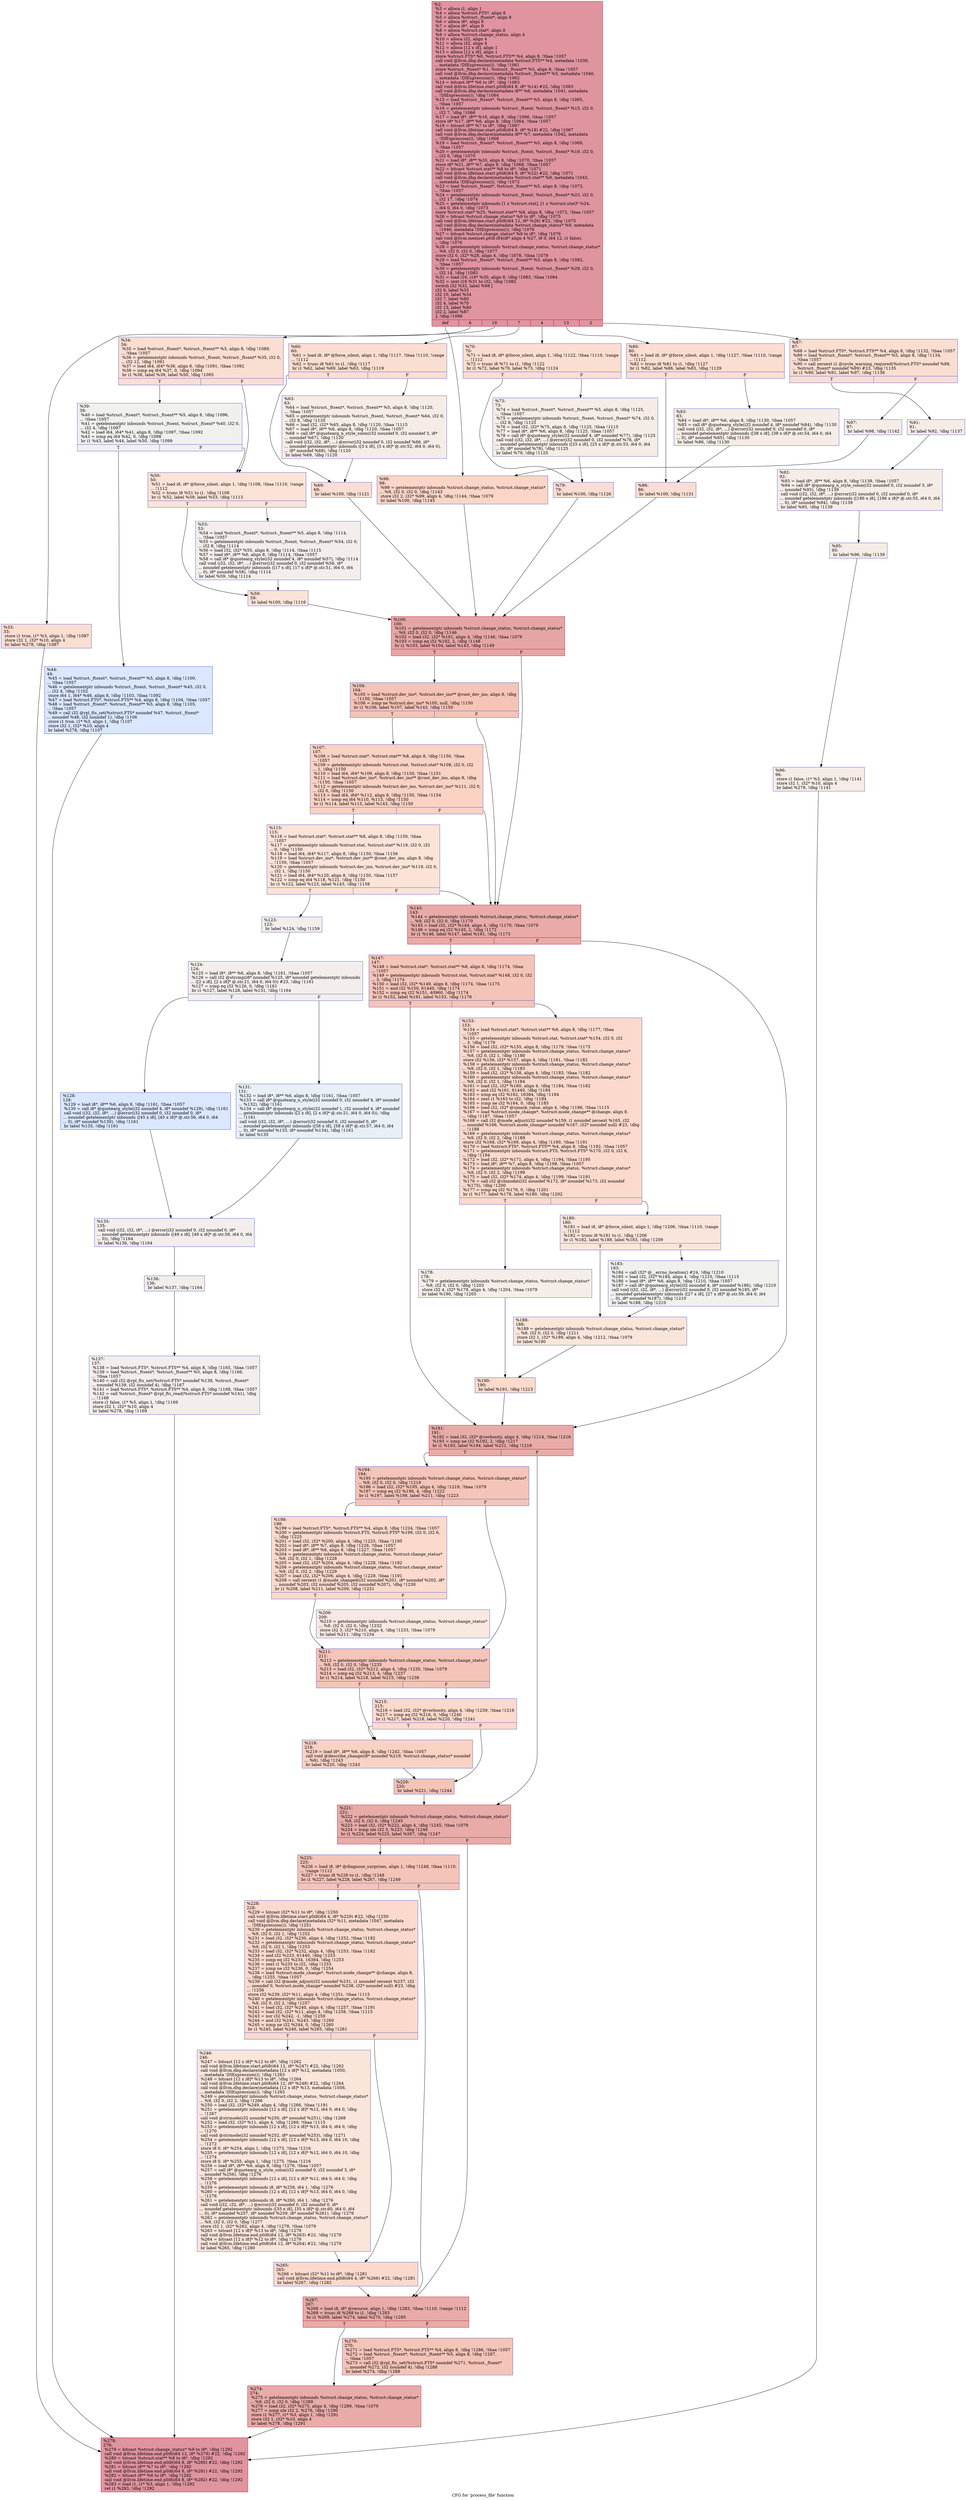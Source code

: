 digraph "CFG for 'process_file' function" {
	label="CFG for 'process_file' function";

	Node0x1fff1f0 [shape=record,color="#b70d28ff", style=filled, fillcolor="#b70d2870",label="{%2:\l  %3 = alloca i1, align 1\l  %4 = alloca %struct.FTS*, align 8\l  %5 = alloca %struct._ftsent*, align 8\l  %6 = alloca i8*, align 8\l  %7 = alloca i8*, align 8\l  %8 = alloca %struct.stat*, align 8\l  %9 = alloca %struct.change_status, align 4\l  %10 = alloca i32, align 4\l  %11 = alloca i32, align 4\l  %12 = alloca [12 x i8], align 1\l  %13 = alloca [12 x i8], align 1\l  store %struct.FTS* %0, %struct.FTS** %4, align 8, !tbaa !1057\l  call void @llvm.dbg.declare(metadata %struct.FTS** %4, metadata !1039,\l... metadata !DIExpression()), !dbg !1061\l  store %struct._ftsent* %1, %struct._ftsent** %5, align 8, !tbaa !1057\l  call void @llvm.dbg.declare(metadata %struct._ftsent** %5, metadata !1040,\l... metadata !DIExpression()), !dbg !1062\l  %14 = bitcast i8** %6 to i8*, !dbg !1063\l  call void @llvm.lifetime.start.p0i8(i64 8, i8* %14) #22, !dbg !1063\l  call void @llvm.dbg.declare(metadata i8** %6, metadata !1041, metadata\l... !DIExpression()), !dbg !1064\l  %15 = load %struct._ftsent*, %struct._ftsent** %5, align 8, !dbg !1065,\l... !tbaa !1057\l  %16 = getelementptr inbounds %struct._ftsent, %struct._ftsent* %15, i32 0,\l... i32 7, !dbg !1066\l  %17 = load i8*, i8** %16, align 8, !dbg !1066, !tbaa !1057\l  store i8* %17, i8** %6, align 8, !dbg !1064, !tbaa !1057\l  %18 = bitcast i8** %7 to i8*, !dbg !1067\l  call void @llvm.lifetime.start.p0i8(i64 8, i8* %18) #22, !dbg !1067\l  call void @llvm.dbg.declare(metadata i8** %7, metadata !1042, metadata\l... !DIExpression()), !dbg !1068\l  %19 = load %struct._ftsent*, %struct._ftsent** %5, align 8, !dbg !1069,\l... !tbaa !1057\l  %20 = getelementptr inbounds %struct._ftsent, %struct._ftsent* %19, i32 0,\l... i32 6, !dbg !1070\l  %21 = load i8*, i8** %20, align 8, !dbg !1070, !tbaa !1057\l  store i8* %21, i8** %7, align 8, !dbg !1068, !tbaa !1057\l  %22 = bitcast %struct.stat** %8 to i8*, !dbg !1071\l  call void @llvm.lifetime.start.p0i8(i64 8, i8* %22) #22, !dbg !1071\l  call void @llvm.dbg.declare(metadata %struct.stat** %8, metadata !1043,\l... metadata !DIExpression()), !dbg !1072\l  %23 = load %struct._ftsent*, %struct._ftsent** %5, align 8, !dbg !1073,\l... !tbaa !1057\l  %24 = getelementptr inbounds %struct._ftsent, %struct._ftsent* %23, i32 0,\l... i32 17, !dbg !1074\l  %25 = getelementptr inbounds [1 x %struct.stat], [1 x %struct.stat]* %24,\l... i64 0, i64 0, !dbg !1073\l  store %struct.stat* %25, %struct.stat** %8, align 8, !dbg !1072, !tbaa !1057\l  %26 = bitcast %struct.change_status* %9 to i8*, !dbg !1075\l  call void @llvm.lifetime.start.p0i8(i64 12, i8* %26) #22, !dbg !1075\l  call void @llvm.dbg.declare(metadata %struct.change_status* %9, metadata\l... !1046, metadata !DIExpression()), !dbg !1076\l  %27 = bitcast %struct.change_status* %9 to i8*, !dbg !1076\l  call void @llvm.memset.p0i8.i64(i8* align 4 %27, i8 0, i64 12, i1 false),\l... !dbg !1076\l  %28 = getelementptr inbounds %struct.change_status, %struct.change_status*\l... %9, i32 0, i32 0, !dbg !1077\l  store i32 0, i32* %28, align 4, !dbg !1078, !tbaa !1079\l  %29 = load %struct._ftsent*, %struct._ftsent** %5, align 8, !dbg !1082,\l... !tbaa !1057\l  %30 = getelementptr inbounds %struct._ftsent, %struct._ftsent* %29, i32 0,\l... i32 14, !dbg !1083\l  %31 = load i16, i16* %30, align 8, !dbg !1083, !tbaa !1084\l  %32 = zext i16 %31 to i32, !dbg !1082\l  switch i32 %32, label %98 [\l    i32 6, label %33\l    i32 10, label %34\l    i32 7, label %60\l    i32 4, label %70\l    i32 13, label %80\l    i32 2, label %87\l  ], !dbg !1086\l|{<s0>def|<s1>6|<s2>10|<s3>7|<s4>4|<s5>13|<s6>2}}"];
	Node0x1fff1f0:s0 -> Node0x1fffbd0;
	Node0x1fff1f0:s1 -> Node0x1fff4f0;
	Node0x1fff1f0:s2 -> Node0x1fff540;
	Node0x1fff1f0:s3 -> Node0x1fff720;
	Node0x1fff1f0:s4 -> Node0x1fff810;
	Node0x1fff1f0:s5 -> Node0x1fff900;
	Node0x1fff1f0:s6 -> Node0x1fff9f0;
	Node0x1fff4f0 [shape=record,color="#3d50c3ff", style=filled, fillcolor="#f7b59970",label="{%33:\l33:                                               \l  store i1 true, i1* %3, align 1, !dbg !1087\l  store i32 1, i32* %10, align 4\l  br label %278, !dbg !1087\l}"];
	Node0x1fff4f0 -> Node0x2000710;
	Node0x1fff540 [shape=record,color="#3d50c3ff", style=filled, fillcolor="#f7b59970",label="{%34:\l34:                                               \l  %35 = load %struct._ftsent*, %struct._ftsent** %5, align 8, !dbg !1089,\l... !tbaa !1057\l  %36 = getelementptr inbounds %struct._ftsent, %struct._ftsent* %35, i32 0,\l... i32 12, !dbg !1091\l  %37 = load i64, i64* %36, align 8, !dbg !1091, !tbaa !1092\l  %38 = icmp eq i64 %37, 0, !dbg !1094\l  br i1 %38, label %39, label %50, !dbg !1095\l|{<s0>T|<s1>F}}"];
	Node0x1fff540:s0 -> Node0x1fff590;
	Node0x1fff540:s1 -> Node0x1fff630;
	Node0x1fff590 [shape=record,color="#3d50c3ff", style=filled, fillcolor="#dedcdb70",label="{%39:\l39:                                               \l  %40 = load %struct._ftsent*, %struct._ftsent** %5, align 8, !dbg !1096,\l... !tbaa !1057\l  %41 = getelementptr inbounds %struct._ftsent, %struct._ftsent* %40, i32 0,\l... i32 4, !dbg !1097\l  %42 = load i64, i64* %41, align 8, !dbg !1097, !tbaa !1092\l  %43 = icmp eq i64 %42, 0, !dbg !1098\l  br i1 %43, label %44, label %50, !dbg !1099\l|{<s0>T|<s1>F}}"];
	Node0x1fff590:s0 -> Node0x1fff5e0;
	Node0x1fff590:s1 -> Node0x1fff630;
	Node0x1fff5e0 [shape=record,color="#3d50c3ff", style=filled, fillcolor="#aec9fc70",label="{%44:\l44:                                               \l  %45 = load %struct._ftsent*, %struct._ftsent** %5, align 8, !dbg !1100,\l... !tbaa !1057\l  %46 = getelementptr inbounds %struct._ftsent, %struct._ftsent* %45, i32 0,\l... i32 4, !dbg !1102\l  store i64 1, i64* %46, align 8, !dbg !1103, !tbaa !1092\l  %47 = load %struct.FTS*, %struct.FTS** %4, align 8, !dbg !1104, !tbaa !1057\l  %48 = load %struct._ftsent*, %struct._ftsent** %5, align 8, !dbg !1105,\l... !tbaa !1057\l  %49 = call i32 @rpl_fts_set(%struct.FTS* noundef %47, %struct._ftsent*\l... noundef %48, i32 noundef 1), !dbg !1106\l  store i1 true, i1* %3, align 1, !dbg !1107\l  store i32 1, i32* %10, align 4\l  br label %278, !dbg !1107\l}"];
	Node0x1fff5e0 -> Node0x2000710;
	Node0x1fff630 [shape=record,color="#3d50c3ff", style=filled, fillcolor="#f6bfa670",label="{%50:\l50:                                               \l  %51 = load i8, i8* @force_silent, align 1, !dbg !1108, !tbaa !1110, !range\l... !1112\l  %52 = trunc i8 %51 to i1, !dbg !1108\l  br i1 %52, label %59, label %53, !dbg !1113\l|{<s0>T|<s1>F}}"];
	Node0x1fff630:s0 -> Node0x1fff6d0;
	Node0x1fff630:s1 -> Node0x1fff680;
	Node0x1fff680 [shape=record,color="#3d50c3ff", style=filled, fillcolor="#e5d8d170",label="{%53:\l53:                                               \l  %54 = load %struct._ftsent*, %struct._ftsent** %5, align 8, !dbg !1114,\l... !tbaa !1057\l  %55 = getelementptr inbounds %struct._ftsent, %struct._ftsent* %54, i32 0,\l... i32 8, !dbg !1114\l  %56 = load i32, i32* %55, align 8, !dbg !1114, !tbaa !1115\l  %57 = load i8*, i8** %6, align 8, !dbg !1114, !tbaa !1057\l  %58 = call i8* @quotearg_style(i32 noundef 4, i8* noundef %57), !dbg !1114\l  call void (i32, i32, i8*, ...) @error(i32 noundef 0, i32 noundef %56, i8*\l... noundef getelementptr inbounds ([17 x i8], [17 x i8]* @.str.51, i64 0, i64\l... 0), i8* noundef %58), !dbg !1114\l  br label %59, !dbg !1114\l}"];
	Node0x1fff680 -> Node0x1fff6d0;
	Node0x1fff6d0 [shape=record,color="#3d50c3ff", style=filled, fillcolor="#f6bfa670",label="{%59:\l59:                                               \l  br label %100, !dbg !1116\l}"];
	Node0x1fff6d0 -> Node0x1fffc20;
	Node0x1fff720 [shape=record,color="#3d50c3ff", style=filled, fillcolor="#f7b59970",label="{%60:\l60:                                               \l  %61 = load i8, i8* @force_silent, align 1, !dbg !1117, !tbaa !1110, !range\l... !1112\l  %62 = trunc i8 %61 to i1, !dbg !1117\l  br i1 %62, label %69, label %63, !dbg !1119\l|{<s0>T|<s1>F}}"];
	Node0x1fff720:s0 -> Node0x1fff7c0;
	Node0x1fff720:s1 -> Node0x1fff770;
	Node0x1fff770 [shape=record,color="#3d50c3ff", style=filled, fillcolor="#ead5c970",label="{%63:\l63:                                               \l  %64 = load %struct._ftsent*, %struct._ftsent** %5, align 8, !dbg !1120,\l... !tbaa !1057\l  %65 = getelementptr inbounds %struct._ftsent, %struct._ftsent* %64, i32 0,\l... i32 8, !dbg !1120\l  %66 = load i32, i32* %65, align 8, !dbg !1120, !tbaa !1115\l  %67 = load i8*, i8** %6, align 8, !dbg !1120, !tbaa !1057\l  %68 = call i8* @quotearg_n_style_colon(i32 noundef 0, i32 noundef 3, i8*\l... noundef %67), !dbg !1120\l  call void (i32, i32, i8*, ...) @error(i32 noundef 0, i32 noundef %66, i8*\l... noundef getelementptr inbounds ([3 x i8], [3 x i8]* @.str.52, i64 0, i64 0),\l... i8* noundef %68), !dbg !1120\l  br label %69, !dbg !1120\l}"];
	Node0x1fff770 -> Node0x1fff7c0;
	Node0x1fff7c0 [shape=record,color="#3d50c3ff", style=filled, fillcolor="#f7b59970",label="{%69:\l69:                                               \l  br label %100, !dbg !1121\l}"];
	Node0x1fff7c0 -> Node0x1fffc20;
	Node0x1fff810 [shape=record,color="#3d50c3ff", style=filled, fillcolor="#f7b59970",label="{%70:\l70:                                               \l  %71 = load i8, i8* @force_silent, align 1, !dbg !1122, !tbaa !1110, !range\l... !1112\l  %72 = trunc i8 %71 to i1, !dbg !1122\l  br i1 %72, label %79, label %73, !dbg !1124\l|{<s0>T|<s1>F}}"];
	Node0x1fff810:s0 -> Node0x1fff8b0;
	Node0x1fff810:s1 -> Node0x1fff860;
	Node0x1fff860 [shape=record,color="#3d50c3ff", style=filled, fillcolor="#ead5c970",label="{%73:\l73:                                               \l  %74 = load %struct._ftsent*, %struct._ftsent** %5, align 8, !dbg !1125,\l... !tbaa !1057\l  %75 = getelementptr inbounds %struct._ftsent, %struct._ftsent* %74, i32 0,\l... i32 8, !dbg !1125\l  %76 = load i32, i32* %75, align 8, !dbg !1125, !tbaa !1115\l  %77 = load i8*, i8** %6, align 8, !dbg !1125, !tbaa !1057\l  %78 = call i8* @quotearg_style(i32 noundef 4, i8* noundef %77), !dbg !1125\l  call void (i32, i32, i8*, ...) @error(i32 noundef 0, i32 noundef %76, i8*\l... noundef getelementptr inbounds ([25 x i8], [25 x i8]* @.str.53, i64 0, i64\l... 0), i8* noundef %78), !dbg !1125\l  br label %79, !dbg !1125\l}"];
	Node0x1fff860 -> Node0x1fff8b0;
	Node0x1fff8b0 [shape=record,color="#3d50c3ff", style=filled, fillcolor="#f7b59970",label="{%79:\l79:                                               \l  br label %100, !dbg !1126\l}"];
	Node0x1fff8b0 -> Node0x1fffc20;
	Node0x1fff900 [shape=record,color="#3d50c3ff", style=filled, fillcolor="#f7b59970",label="{%80:\l80:                                               \l  %81 = load i8, i8* @force_silent, align 1, !dbg !1127, !tbaa !1110, !range\l... !1112\l  %82 = trunc i8 %81 to i1, !dbg !1127\l  br i1 %82, label %86, label %83, !dbg !1129\l|{<s0>T|<s1>F}}"];
	Node0x1fff900:s0 -> Node0x1fff9a0;
	Node0x1fff900:s1 -> Node0x1fff950;
	Node0x1fff950 [shape=record,color="#3d50c3ff", style=filled, fillcolor="#ead5c970",label="{%83:\l83:                                               \l  %84 = load i8*, i8** %6, align 8, !dbg !1130, !tbaa !1057\l  %85 = call i8* @quotearg_style(i32 noundef 4, i8* noundef %84), !dbg !1130\l  call void (i32, i32, i8*, ...) @error(i32 noundef 0, i32 noundef 0, i8*\l... noundef getelementptr inbounds ([38 x i8], [38 x i8]* @.str.54, i64 0, i64\l... 0), i8* noundef %85), !dbg !1130\l  br label %86, !dbg !1130\l}"];
	Node0x1fff950 -> Node0x1fff9a0;
	Node0x1fff9a0 [shape=record,color="#3d50c3ff", style=filled, fillcolor="#f7b59970",label="{%86:\l86:                                               \l  br label %100, !dbg !1131\l}"];
	Node0x1fff9a0 -> Node0x1fffc20;
	Node0x1fff9f0 [shape=record,color="#3d50c3ff", style=filled, fillcolor="#f7b59970",label="{%87:\l87:                                               \l  %88 = load %struct.FTS*, %struct.FTS** %4, align 8, !dbg !1132, !tbaa !1057\l  %89 = load %struct._ftsent*, %struct._ftsent** %5, align 8, !dbg !1134,\l... !tbaa !1057\l  %90 = call zeroext i1 @cycle_warning_required(%struct.FTS* noundef %88,\l... %struct._ftsent* noundef %89) #23, !dbg !1135\l  br i1 %90, label %91, label %97, !dbg !1136\l|{<s0>T|<s1>F}}"];
	Node0x1fff9f0:s0 -> Node0x1fffa40;
	Node0x1fff9f0:s1 -> Node0x1fffb80;
	Node0x1fffa40 [shape=record,color="#3d50c3ff", style=filled, fillcolor="#ead5c970",label="{%91:\l91:                                               \l  br label %92, !dbg !1137\l}"];
	Node0x1fffa40 -> Node0x1fffa90;
	Node0x1fffa90 [shape=record,color="#3d50c3ff", style=filled, fillcolor="#ead5c970",label="{%92:\l92:                                               \l  %93 = load i8*, i8** %6, align 8, !dbg !1139, !tbaa !1057\l  %94 = call i8* @quotearg_n_style_colon(i32 noundef 0, i32 noundef 3, i8*\l... noundef %93), !dbg !1139\l  call void (i32, i32, i8*, ...) @error(i32 noundef 0, i32 noundef 0, i8*\l... noundef getelementptr inbounds ([186 x i8], [186 x i8]* @.str.55, i64 0, i64\l... 0), i8* noundef %94), !dbg !1139\l  br label %95, !dbg !1139\l}"];
	Node0x1fffa90 -> Node0x1fffae0;
	Node0x1fffae0 [shape=record,color="#3d50c3ff", style=filled, fillcolor="#ead5c970",label="{%95:\l95:                                               \l  br label %96, !dbg !1139\l}"];
	Node0x1fffae0 -> Node0x1fffb30;
	Node0x1fffb30 [shape=record,color="#3d50c3ff", style=filled, fillcolor="#ead5c970",label="{%96:\l96:                                               \l  store i1 false, i1* %3, align 1, !dbg !1141\l  store i32 1, i32* %10, align 4\l  br label %278, !dbg !1141\l}"];
	Node0x1fffb30 -> Node0x2000710;
	Node0x1fffb80 [shape=record,color="#3d50c3ff", style=filled, fillcolor="#ead5c970",label="{%97:\l97:                                               \l  br label %98, !dbg !1142\l}"];
	Node0x1fffb80 -> Node0x1fffbd0;
	Node0x1fffbd0 [shape=record,color="#3d50c3ff", style=filled, fillcolor="#f5a08170",label="{%98:\l98:                                               \l  %99 = getelementptr inbounds %struct.change_status, %struct.change_status*\l... %9, i32 0, i32 0, !dbg !1143\l  store i32 2, i32* %99, align 4, !dbg !1144, !tbaa !1079\l  br label %100, !dbg !1145\l}"];
	Node0x1fffbd0 -> Node0x1fffc20;
	Node0x1fffc20 [shape=record,color="#b70d28ff", style=filled, fillcolor="#c5333470",label="{%100:\l100:                                              \l  %101 = getelementptr inbounds %struct.change_status, %struct.change_status*\l... %9, i32 0, i32 0, !dbg !1146\l  %102 = load i32, i32* %101, align 4, !dbg !1146, !tbaa !1079\l  %103 = icmp eq i32 %102, 2, !dbg !1148\l  br i1 %103, label %104, label %143, !dbg !1149\l|{<s0>T|<s1>F}}"];
	Node0x1fffc20:s0 -> Node0x1fffc70;
	Node0x1fffc20:s1 -> Node0x1ffff90;
	Node0x1fffc70 [shape=record,color="#3d50c3ff", style=filled, fillcolor="#e8765c70",label="{%104:\l104:                                              \l  %105 = load %struct.dev_ino*, %struct.dev_ino** @root_dev_ino, align 8, !dbg\l... !1150, !tbaa !1057\l  %106 = icmp ne %struct.dev_ino* %105, null, !dbg !1150\l  br i1 %106, label %107, label %143, !dbg !1150\l|{<s0>T|<s1>F}}"];
	Node0x1fffc70:s0 -> Node0x1fffcc0;
	Node0x1fffc70:s1 -> Node0x1ffff90;
	Node0x1fffcc0 [shape=record,color="#3d50c3ff", style=filled, fillcolor="#f4987a70",label="{%107:\l107:                                              \l  %108 = load %struct.stat*, %struct.stat** %8, align 8, !dbg !1150, !tbaa\l... !1057\l  %109 = getelementptr inbounds %struct.stat, %struct.stat* %108, i32 0, i32\l... 1, !dbg !1150\l  %110 = load i64, i64* %109, align 8, !dbg !1150, !tbaa !1151\l  %111 = load %struct.dev_ino*, %struct.dev_ino** @root_dev_ino, align 8, !dbg\l... !1150, !tbaa !1057\l  %112 = getelementptr inbounds %struct.dev_ino, %struct.dev_ino* %111, i32 0,\l... i32 0, !dbg !1150\l  %113 = load i64, i64* %112, align 8, !dbg !1150, !tbaa !1154\l  %114 = icmp eq i64 %110, %113, !dbg !1150\l  br i1 %114, label %115, label %143, !dbg !1150\l|{<s0>T|<s1>F}}"];
	Node0x1fffcc0:s0 -> Node0x1fffd10;
	Node0x1fffcc0:s1 -> Node0x1ffff90;
	Node0x1fffd10 [shape=record,color="#3d50c3ff", style=filled, fillcolor="#f6bfa670",label="{%115:\l115:                                              \l  %116 = load %struct.stat*, %struct.stat** %8, align 8, !dbg !1150, !tbaa\l... !1057\l  %117 = getelementptr inbounds %struct.stat, %struct.stat* %116, i32 0, i32\l... 0, !dbg !1150\l  %118 = load i64, i64* %117, align 8, !dbg !1150, !tbaa !1156\l  %119 = load %struct.dev_ino*, %struct.dev_ino** @root_dev_ino, align 8, !dbg\l... !1150, !tbaa !1057\l  %120 = getelementptr inbounds %struct.dev_ino, %struct.dev_ino* %119, i32 0,\l... i32 1, !dbg !1150\l  %121 = load i64, i64* %120, align 8, !dbg !1150, !tbaa !1157\l  %122 = icmp eq i64 %118, %121, !dbg !1150\l  br i1 %122, label %123, label %143, !dbg !1158\l|{<s0>T|<s1>F}}"];
	Node0x1fffd10:s0 -> Node0x1fffd60;
	Node0x1fffd10:s1 -> Node0x1ffff90;
	Node0x1fffd60 [shape=record,color="#3d50c3ff", style=filled, fillcolor="#e3d9d370",label="{%123:\l123:                                              \l  br label %124, !dbg !1159\l}"];
	Node0x1fffd60 -> Node0x1fffdb0;
	Node0x1fffdb0 [shape=record,color="#3d50c3ff", style=filled, fillcolor="#e3d9d370",label="{%124:\l124:                                              \l  %125 = load i8*, i8** %6, align 8, !dbg !1161, !tbaa !1057\l  %126 = call i32 @strcmp(i8* noundef %125, i8* noundef getelementptr inbounds\l... ([2 x i8], [2 x i8]* @.str.21, i64 0, i64 0)) #23, !dbg !1161\l  %127 = icmp eq i32 %126, 0, !dbg !1161\l  br i1 %127, label %128, label %131, !dbg !1164\l|{<s0>T|<s1>F}}"];
	Node0x1fffdb0:s0 -> Node0x1fffe00;
	Node0x1fffdb0:s1 -> Node0x1fffe50;
	Node0x1fffe00 [shape=record,color="#3d50c3ff", style=filled, fillcolor="#aec9fc70",label="{%128:\l128:                                              \l  %129 = load i8*, i8** %6, align 8, !dbg !1161, !tbaa !1057\l  %130 = call i8* @quotearg_style(i32 noundef 4, i8* noundef %129), !dbg !1161\l  call void (i32, i32, i8*, ...) @error(i32 noundef 0, i32 noundef 0, i8*\l... noundef getelementptr inbounds ([45 x i8], [45 x i8]* @.str.56, i64 0, i64\l... 0), i8* noundef %130), !dbg !1161\l  br label %135, !dbg !1161\l}"];
	Node0x1fffe00 -> Node0x1fffea0;
	Node0x1fffe50 [shape=record,color="#3d50c3ff", style=filled, fillcolor="#cedaeb70",label="{%131:\l131:                                              \l  %132 = load i8*, i8** %6, align 8, !dbg !1161, !tbaa !1057\l  %133 = call i8* @quotearg_n_style(i32 noundef 0, i32 noundef 4, i8* noundef\l... %132), !dbg !1161\l  %134 = call i8* @quotearg_n_style(i32 noundef 1, i32 noundef 4, i8* noundef\l... getelementptr inbounds ([2 x i8], [2 x i8]* @.str.21, i64 0, i64 0)), !dbg\l... !1161\l  call void (i32, i32, i8*, ...) @error(i32 noundef 0, i32 noundef 0, i8*\l... noundef getelementptr inbounds ([58 x i8], [58 x i8]* @.str.57, i64 0, i64\l... 0), i8* noundef %133, i8* noundef %134), !dbg !1161\l  br label %135\l}"];
	Node0x1fffe50 -> Node0x1fffea0;
	Node0x1fffea0 [shape=record,color="#3d50c3ff", style=filled, fillcolor="#e3d9d370",label="{%135:\l135:                                              \l  call void (i32, i32, i8*, ...) @error(i32 noundef 0, i32 noundef 0, i8*\l... noundef getelementptr inbounds ([49 x i8], [49 x i8]* @.str.58, i64 0, i64\l... 0)), !dbg !1164\l  br label %136, !dbg !1164\l}"];
	Node0x1fffea0 -> Node0x1fffef0;
	Node0x1fffef0 [shape=record,color="#3d50c3ff", style=filled, fillcolor="#e3d9d370",label="{%136:\l136:                                              \l  br label %137, !dbg !1164\l}"];
	Node0x1fffef0 -> Node0x1ffff40;
	Node0x1ffff40 [shape=record,color="#3d50c3ff", style=filled, fillcolor="#e3d9d370",label="{%137:\l137:                                              \l  %138 = load %struct.FTS*, %struct.FTS** %4, align 8, !dbg !1165, !tbaa !1057\l  %139 = load %struct._ftsent*, %struct._ftsent** %5, align 8, !dbg !1166,\l... !tbaa !1057\l  %140 = call i32 @rpl_fts_set(%struct.FTS* noundef %138, %struct._ftsent*\l... noundef %139, i32 noundef 4), !dbg !1167\l  %141 = load %struct.FTS*, %struct.FTS** %4, align 8, !dbg !1168, !tbaa !1057\l  %142 = call %struct._ftsent* @rpl_fts_read(%struct.FTS* noundef %141), !dbg\l... !1168\l  store i1 false, i1* %3, align 1, !dbg !1169\l  store i32 1, i32* %10, align 4\l  br label %278, !dbg !1169\l}"];
	Node0x1ffff40 -> Node0x2000710;
	Node0x1ffff90 [shape=record,color="#b70d28ff", style=filled, fillcolor="#cc403a70",label="{%143:\l143:                                              \l  %144 = getelementptr inbounds %struct.change_status, %struct.change_status*\l... %9, i32 0, i32 0, !dbg !1170\l  %145 = load i32, i32* %144, align 4, !dbg !1170, !tbaa !1079\l  %146 = icmp eq i32 %145, 2, !dbg !1172\l  br i1 %146, label %147, label %191, !dbg !1173\l|{<s0>T|<s1>F}}"];
	Node0x1ffff90:s0 -> Node0x1ffffe0;
	Node0x1ffff90:s1 -> Node0x2000210;
	Node0x1ffffe0 [shape=record,color="#3d50c3ff", style=filled, fillcolor="#e97a5f70",label="{%147:\l147:                                              \l  %148 = load %struct.stat*, %struct.stat** %8, align 8, !dbg !1174, !tbaa\l... !1057\l  %149 = getelementptr inbounds %struct.stat, %struct.stat* %148, i32 0, i32\l... 3, !dbg !1174\l  %150 = load i32, i32* %149, align 8, !dbg !1174, !tbaa !1175\l  %151 = and i32 %150, 61440, !dbg !1174\l  %152 = icmp eq i32 %151, 40960, !dbg !1174\l  br i1 %152, label %191, label %153, !dbg !1176\l|{<s0>T|<s1>F}}"];
	Node0x1ffffe0:s0 -> Node0x2000210;
	Node0x1ffffe0:s1 -> Node0x2000030;
	Node0x2000030 [shape=record,color="#3d50c3ff", style=filled, fillcolor="#f7ac8e70",label="{%153:\l153:                                              \l  %154 = load %struct.stat*, %struct.stat** %8, align 8, !dbg !1177, !tbaa\l... !1057\l  %155 = getelementptr inbounds %struct.stat, %struct.stat* %154, i32 0, i32\l... 3, !dbg !1179\l  %156 = load i32, i32* %155, align 8, !dbg !1179, !tbaa !1175\l  %157 = getelementptr inbounds %struct.change_status, %struct.change_status*\l... %9, i32 0, i32 1, !dbg !1180\l  store i32 %156, i32* %157, align 4, !dbg !1181, !tbaa !1182\l  %158 = getelementptr inbounds %struct.change_status, %struct.change_status*\l... %9, i32 0, i32 1, !dbg !1183\l  %159 = load i32, i32* %158, align 4, !dbg !1183, !tbaa !1182\l  %160 = getelementptr inbounds %struct.change_status, %struct.change_status*\l... %9, i32 0, i32 1, !dbg !1184\l  %161 = load i32, i32* %160, align 4, !dbg !1184, !tbaa !1182\l  %162 = and i32 %161, 61440, !dbg !1184\l  %163 = icmp eq i32 %162, 16384, !dbg !1184\l  %164 = zext i1 %163 to i32, !dbg !1184\l  %165 = icmp ne i32 %164, 0, !dbg !1185\l  %166 = load i32, i32* @umask_value, align 4, !dbg !1186, !tbaa !1115\l  %167 = load %struct.mode_change*, %struct.mode_change** @change, align 8,\l... !dbg !1187, !tbaa !1057\l  %168 = call i32 @mode_adjust(i32 noundef %159, i1 noundef zeroext %165, i32\l... noundef %166, %struct.mode_change* noundef %167, i32* noundef null) #23, !dbg\l... !1188\l  %169 = getelementptr inbounds %struct.change_status, %struct.change_status*\l... %9, i32 0, i32 2, !dbg !1189\l  store i32 %168, i32* %169, align 4, !dbg !1190, !tbaa !1191\l  %170 = load %struct.FTS*, %struct.FTS** %4, align 8, !dbg !1192, !tbaa !1057\l  %171 = getelementptr inbounds %struct.FTS, %struct.FTS* %170, i32 0, i32 6,\l... !dbg !1194\l  %172 = load i32, i32* %171, align 4, !dbg !1194, !tbaa !1195\l  %173 = load i8*, i8** %7, align 8, !dbg !1198, !tbaa !1057\l  %174 = getelementptr inbounds %struct.change_status, %struct.change_status*\l... %9, i32 0, i32 2, !dbg !1199\l  %175 = load i32, i32* %174, align 4, !dbg !1199, !tbaa !1191\l  %176 = call i32 @chmodat(i32 noundef %172, i8* noundef %173, i32 noundef\l... %175), !dbg !1200\l  %177 = icmp eq i32 %176, 0, !dbg !1201\l  br i1 %177, label %178, label %180, !dbg !1202\l|{<s0>T|<s1>F}}"];
	Node0x2000030:s0 -> Node0x2000080;
	Node0x2000030:s1 -> Node0x20000d0;
	Node0x2000080 [shape=record,color="#3d50c3ff", style=filled, fillcolor="#e8d6cc70",label="{%178:\l178:                                              \l  %179 = getelementptr inbounds %struct.change_status, %struct.change_status*\l... %9, i32 0, i32 0, !dbg !1203\l  store i32 4, i32* %179, align 4, !dbg !1204, !tbaa !1079\l  br label %190, !dbg !1205\l}"];
	Node0x2000080 -> Node0x20001c0;
	Node0x20000d0 [shape=record,color="#3d50c3ff", style=filled, fillcolor="#f4c5ad70",label="{%180:\l180:                                              \l  %181 = load i8, i8* @force_silent, align 1, !dbg !1206, !tbaa !1110, !range\l... !1112\l  %182 = trunc i8 %181 to i1, !dbg !1206\l  br i1 %182, label %188, label %183, !dbg !1209\l|{<s0>T|<s1>F}}"];
	Node0x20000d0:s0 -> Node0x2000170;
	Node0x20000d0:s1 -> Node0x2000120;
	Node0x2000120 [shape=record,color="#3d50c3ff", style=filled, fillcolor="#dedcdb70",label="{%183:\l183:                                              \l  %184 = call i32* @__errno_location() #24, !dbg !1210\l  %185 = load i32, i32* %184, align 4, !dbg !1210, !tbaa !1115\l  %186 = load i8*, i8** %6, align 8, !dbg !1210, !tbaa !1057\l  %187 = call i8* @quotearg_style(i32 noundef 4, i8* noundef %186), !dbg !1210\l  call void (i32, i32, i8*, ...) @error(i32 noundef 0, i32 noundef %185, i8*\l... noundef getelementptr inbounds ([27 x i8], [27 x i8]* @.str.59, i64 0, i64\l... 0), i8* noundef %187), !dbg !1210\l  br label %188, !dbg !1210\l}"];
	Node0x2000120 -> Node0x2000170;
	Node0x2000170 [shape=record,color="#3d50c3ff", style=filled, fillcolor="#f4c5ad70",label="{%188:\l188:                                              \l  %189 = getelementptr inbounds %struct.change_status, %struct.change_status*\l... %9, i32 0, i32 0, !dbg !1211\l  store i32 1, i32* %189, align 4, !dbg !1212, !tbaa !1079\l  br label %190\l}"];
	Node0x2000170 -> Node0x20001c0;
	Node0x20001c0 [shape=record,color="#3d50c3ff", style=filled, fillcolor="#f7ac8e70",label="{%190:\l190:                                              \l  br label %191, !dbg !1213\l}"];
	Node0x20001c0 -> Node0x2000210;
	Node0x2000210 [shape=record,color="#b70d28ff", style=filled, fillcolor="#cc403a70",label="{%191:\l191:                                              \l  %192 = load i32, i32* @verbosity, align 4, !dbg !1214, !tbaa !1216\l  %193 = icmp ne i32 %192, 2, !dbg !1217\l  br i1 %193, label %194, label %221, !dbg !1218\l|{<s0>T|<s1>F}}"];
	Node0x2000210:s0 -> Node0x2000260;
	Node0x2000210:s1 -> Node0x2000490;
	Node0x2000260 [shape=record,color="#3d50c3ff", style=filled, fillcolor="#e97a5f70",label="{%194:\l194:                                              \l  %195 = getelementptr inbounds %struct.change_status, %struct.change_status*\l... %9, i32 0, i32 0, !dbg !1219\l  %196 = load i32, i32* %195, align 4, !dbg !1219, !tbaa !1079\l  %197 = icmp eq i32 %196, 4, !dbg !1222\l  br i1 %197, label %198, label %211, !dbg !1223\l|{<s0>T|<s1>F}}"];
	Node0x2000260:s0 -> Node0x20002b0;
	Node0x2000260:s1 -> Node0x2000350;
	Node0x20002b0 [shape=record,color="#3d50c3ff", style=filled, fillcolor="#f7ac8e70",label="{%198:\l198:                                              \l  %199 = load %struct.FTS*, %struct.FTS** %4, align 8, !dbg !1224, !tbaa !1057\l  %200 = getelementptr inbounds %struct.FTS, %struct.FTS* %199, i32 0, i32 6,\l... !dbg !1225\l  %201 = load i32, i32* %200, align 4, !dbg !1225, !tbaa !1195\l  %202 = load i8*, i8** %7, align 8, !dbg !1226, !tbaa !1057\l  %203 = load i8*, i8** %6, align 8, !dbg !1227, !tbaa !1057\l  %204 = getelementptr inbounds %struct.change_status, %struct.change_status*\l... %9, i32 0, i32 1, !dbg !1228\l  %205 = load i32, i32* %204, align 4, !dbg !1228, !tbaa !1182\l  %206 = getelementptr inbounds %struct.change_status, %struct.change_status*\l... %9, i32 0, i32 2, !dbg !1229\l  %207 = load i32, i32* %206, align 4, !dbg !1229, !tbaa !1191\l  %208 = call zeroext i1 @mode_changed(i32 noundef %201, i8* noundef %202, i8*\l... noundef %203, i32 noundef %205, i32 noundef %207), !dbg !1230\l  br i1 %208, label %211, label %209, !dbg !1231\l|{<s0>T|<s1>F}}"];
	Node0x20002b0:s0 -> Node0x2000350;
	Node0x20002b0:s1 -> Node0x2000300;
	Node0x2000300 [shape=record,color="#3d50c3ff", style=filled, fillcolor="#f1ccb870",label="{%209:\l209:                                              \l  %210 = getelementptr inbounds %struct.change_status, %struct.change_status*\l... %9, i32 0, i32 0, !dbg !1232\l  store i32 3, i32* %210, align 4, !dbg !1233, !tbaa !1079\l  br label %211, !dbg !1234\l}"];
	Node0x2000300 -> Node0x2000350;
	Node0x2000350 [shape=record,color="#3d50c3ff", style=filled, fillcolor="#e97a5f70",label="{%211:\l211:                                              \l  %212 = getelementptr inbounds %struct.change_status, %struct.change_status*\l... %9, i32 0, i32 0, !dbg !1235\l  %213 = load i32, i32* %212, align 4, !dbg !1235, !tbaa !1079\l  %214 = icmp eq i32 %213, 4, !dbg !1237\l  br i1 %214, label %218, label %215, !dbg !1238\l|{<s0>T|<s1>F}}"];
	Node0x2000350:s0 -> Node0x20003f0;
	Node0x2000350:s1 -> Node0x20003a0;
	Node0x20003a0 [shape=record,color="#3d50c3ff", style=filled, fillcolor="#f7ac8e70",label="{%215:\l215:                                              \l  %216 = load i32, i32* @verbosity, align 4, !dbg !1239, !tbaa !1216\l  %217 = icmp eq i32 %216, 0, !dbg !1240\l  br i1 %217, label %218, label %220, !dbg !1241\l|{<s0>T|<s1>F}}"];
	Node0x20003a0:s0 -> Node0x20003f0;
	Node0x20003a0:s1 -> Node0x2000440;
	Node0x20003f0 [shape=record,color="#3d50c3ff", style=filled, fillcolor="#f4987a70",label="{%218:\l218:                                              \l  %219 = load i8*, i8** %6, align 8, !dbg !1242, !tbaa !1057\l  call void @describe_change(i8* noundef %219, %struct.change_status* noundef\l... %9), !dbg !1243\l  br label %220, !dbg !1243\l}"];
	Node0x20003f0 -> Node0x2000440;
	Node0x2000440 [shape=record,color="#3d50c3ff", style=filled, fillcolor="#e97a5f70",label="{%220:\l220:                                              \l  br label %221, !dbg !1244\l}"];
	Node0x2000440 -> Node0x2000490;
	Node0x2000490 [shape=record,color="#b70d28ff", style=filled, fillcolor="#cc403a70",label="{%221:\l221:                                              \l  %222 = getelementptr inbounds %struct.change_status, %struct.change_status*\l... %9, i32 0, i32 0, !dbg !1245\l  %223 = load i32, i32* %222, align 4, !dbg !1245, !tbaa !1079\l  %224 = icmp ule i32 3, %223, !dbg !1246\l  br i1 %224, label %225, label %267, !dbg !1247\l|{<s0>T|<s1>F}}"];
	Node0x2000490:s0 -> Node0x20004e0;
	Node0x2000490:s1 -> Node0x2000620;
	Node0x20004e0 [shape=record,color="#3d50c3ff", style=filled, fillcolor="#e97a5f70",label="{%225:\l225:                                              \l  %226 = load i8, i8* @diagnose_surprises, align 1, !dbg !1248, !tbaa !1110,\l... !range !1112\l  %227 = trunc i8 %226 to i1, !dbg !1248\l  br i1 %227, label %228, label %267, !dbg !1249\l|{<s0>T|<s1>F}}"];
	Node0x20004e0:s0 -> Node0x2000530;
	Node0x20004e0:s1 -> Node0x2000620;
	Node0x2000530 [shape=record,color="#3d50c3ff", style=filled, fillcolor="#f7ac8e70",label="{%228:\l228:                                              \l  %229 = bitcast i32* %11 to i8*, !dbg !1250\l  call void @llvm.lifetime.start.p0i8(i64 4, i8* %229) #22, !dbg !1250\l  call void @llvm.dbg.declare(metadata i32* %11, metadata !1047, metadata\l... !DIExpression()), !dbg !1251\l  %230 = getelementptr inbounds %struct.change_status, %struct.change_status*\l... %9, i32 0, i32 1, !dbg !1252\l  %231 = load i32, i32* %230, align 4, !dbg !1252, !tbaa !1182\l  %232 = getelementptr inbounds %struct.change_status, %struct.change_status*\l... %9, i32 0, i32 1, !dbg !1253\l  %233 = load i32, i32* %232, align 4, !dbg !1253, !tbaa !1182\l  %234 = and i32 %233, 61440, !dbg !1253\l  %235 = icmp eq i32 %234, 16384, !dbg !1253\l  %236 = zext i1 %235 to i32, !dbg !1253\l  %237 = icmp ne i32 %236, 0, !dbg !1254\l  %238 = load %struct.mode_change*, %struct.mode_change** @change, align 8,\l... !dbg !1255, !tbaa !1057\l  %239 = call i32 @mode_adjust(i32 noundef %231, i1 noundef zeroext %237, i32\l... noundef 0, %struct.mode_change* noundef %238, i32* noundef null) #23, !dbg\l... !1256\l  store i32 %239, i32* %11, align 4, !dbg !1251, !tbaa !1115\l  %240 = getelementptr inbounds %struct.change_status, %struct.change_status*\l... %9, i32 0, i32 2, !dbg !1257\l  %241 = load i32, i32* %240, align 4, !dbg !1257, !tbaa !1191\l  %242 = load i32, i32* %11, align 4, !dbg !1258, !tbaa !1115\l  %243 = xor i32 %242, -1, !dbg !1259\l  %244 = and i32 %241, %243, !dbg !1260\l  %245 = icmp ne i32 %244, 0, !dbg !1260\l  br i1 %245, label %246, label %265, !dbg !1261\l|{<s0>T|<s1>F}}"];
	Node0x2000530:s0 -> Node0x2000580;
	Node0x2000530:s1 -> Node0x20005d0;
	Node0x2000580 [shape=record,color="#3d50c3ff", style=filled, fillcolor="#f4c5ad70",label="{%246:\l246:                                              \l  %247 = bitcast [12 x i8]* %12 to i8*, !dbg !1262\l  call void @llvm.lifetime.start.p0i8(i64 12, i8* %247) #22, !dbg !1262\l  call void @llvm.dbg.declare(metadata [12 x i8]* %12, metadata !1050,\l... metadata !DIExpression()), !dbg !1263\l  %248 = bitcast [12 x i8]* %13 to i8*, !dbg !1264\l  call void @llvm.lifetime.start.p0i8(i64 12, i8* %248) #22, !dbg !1264\l  call void @llvm.dbg.declare(metadata [12 x i8]* %13, metadata !1056,\l... metadata !DIExpression()), !dbg !1265\l  %249 = getelementptr inbounds %struct.change_status, %struct.change_status*\l... %9, i32 0, i32 2, !dbg !1266\l  %250 = load i32, i32* %249, align 4, !dbg !1266, !tbaa !1191\l  %251 = getelementptr inbounds [12 x i8], [12 x i8]* %12, i64 0, i64 0, !dbg\l... !1267\l  call void @strmode(i32 noundef %250, i8* noundef %251), !dbg !1268\l  %252 = load i32, i32* %11, align 4, !dbg !1269, !tbaa !1115\l  %253 = getelementptr inbounds [12 x i8], [12 x i8]* %13, i64 0, i64 0, !dbg\l... !1270\l  call void @strmode(i32 noundef %252, i8* noundef %253), !dbg !1271\l  %254 = getelementptr inbounds [12 x i8], [12 x i8]* %13, i64 0, i64 10, !dbg\l... !1272\l  store i8 0, i8* %254, align 1, !dbg !1273, !tbaa !1216\l  %255 = getelementptr inbounds [12 x i8], [12 x i8]* %12, i64 0, i64 10, !dbg\l... !1274\l  store i8 0, i8* %255, align 1, !dbg !1275, !tbaa !1216\l  %256 = load i8*, i8** %6, align 8, !dbg !1276, !tbaa !1057\l  %257 = call i8* @quotearg_n_style_colon(i32 noundef 0, i32 noundef 3, i8*\l... noundef %256), !dbg !1276\l  %258 = getelementptr inbounds [12 x i8], [12 x i8]* %12, i64 0, i64 0, !dbg\l... !1276\l  %259 = getelementptr inbounds i8, i8* %258, i64 1, !dbg !1276\l  %260 = getelementptr inbounds [12 x i8], [12 x i8]* %13, i64 0, i64 0, !dbg\l... !1276\l  %261 = getelementptr inbounds i8, i8* %260, i64 1, !dbg !1276\l  call void (i32, i32, i8*, ...) @error(i32 noundef 0, i32 noundef 0, i8*\l... noundef getelementptr inbounds ([35 x i8], [35 x i8]* @.str.60, i64 0, i64\l... 0), i8* noundef %257, i8* noundef %259, i8* noundef %261), !dbg !1276\l  %262 = getelementptr inbounds %struct.change_status, %struct.change_status*\l... %9, i32 0, i32 0, !dbg !1277\l  store i32 1, i32* %262, align 4, !dbg !1278, !tbaa !1079\l  %263 = bitcast [12 x i8]* %13 to i8*, !dbg !1279\l  call void @llvm.lifetime.end.p0i8(i64 12, i8* %263) #22, !dbg !1279\l  %264 = bitcast [12 x i8]* %12 to i8*, !dbg !1279\l  call void @llvm.lifetime.end.p0i8(i64 12, i8* %264) #22, !dbg !1279\l  br label %265, !dbg !1280\l}"];
	Node0x2000580 -> Node0x20005d0;
	Node0x20005d0 [shape=record,color="#3d50c3ff", style=filled, fillcolor="#f7ac8e70",label="{%265:\l265:                                              \l  %266 = bitcast i32* %11 to i8*, !dbg !1281\l  call void @llvm.lifetime.end.p0i8(i64 4, i8* %266) #22, !dbg !1281\l  br label %267, !dbg !1282\l}"];
	Node0x20005d0 -> Node0x2000620;
	Node0x2000620 [shape=record,color="#b70d28ff", style=filled, fillcolor="#cc403a70",label="{%267:\l267:                                              \l  %268 = load i8, i8* @recurse, align 1, !dbg !1283, !tbaa !1110, !range !1112\l  %269 = trunc i8 %268 to i1, !dbg !1283\l  br i1 %269, label %274, label %270, !dbg !1285\l|{<s0>T|<s1>F}}"];
	Node0x2000620:s0 -> Node0x20006c0;
	Node0x2000620:s1 -> Node0x2000670;
	Node0x2000670 [shape=record,color="#3d50c3ff", style=filled, fillcolor="#e97a5f70",label="{%270:\l270:                                              \l  %271 = load %struct.FTS*, %struct.FTS** %4, align 8, !dbg !1286, !tbaa !1057\l  %272 = load %struct._ftsent*, %struct._ftsent** %5, align 8, !dbg !1287,\l... !tbaa !1057\l  %273 = call i32 @rpl_fts_set(%struct.FTS* noundef %271, %struct._ftsent*\l... noundef %272, i32 noundef 4), !dbg !1288\l  br label %274, !dbg !1288\l}"];
	Node0x2000670 -> Node0x20006c0;
	Node0x20006c0 [shape=record,color="#b70d28ff", style=filled, fillcolor="#cc403a70",label="{%274:\l274:                                              \l  %275 = getelementptr inbounds %struct.change_status, %struct.change_status*\l... %9, i32 0, i32 0, !dbg !1289\l  %276 = load i32, i32* %275, align 4, !dbg !1289, !tbaa !1079\l  %277 = icmp ule i32 2, %276, !dbg !1290\l  store i1 %277, i1* %3, align 1, !dbg !1291\l  store i32 1, i32* %10, align 4\l  br label %278, !dbg !1291\l}"];
	Node0x20006c0 -> Node0x2000710;
	Node0x2000710 [shape=record,color="#b70d28ff", style=filled, fillcolor="#b70d2870",label="{%278:\l278:                                              \l  %279 = bitcast %struct.change_status* %9 to i8*, !dbg !1292\l  call void @llvm.lifetime.end.p0i8(i64 12, i8* %279) #22, !dbg !1292\l  %280 = bitcast %struct.stat** %8 to i8*, !dbg !1292\l  call void @llvm.lifetime.end.p0i8(i64 8, i8* %280) #22, !dbg !1292\l  %281 = bitcast i8** %7 to i8*, !dbg !1292\l  call void @llvm.lifetime.end.p0i8(i64 8, i8* %281) #22, !dbg !1292\l  %282 = bitcast i8** %6 to i8*, !dbg !1292\l  call void @llvm.lifetime.end.p0i8(i64 8, i8* %282) #22, !dbg !1292\l  %283 = load i1, i1* %3, align 1, !dbg !1292\l  ret i1 %283, !dbg !1292\l}"];
}
